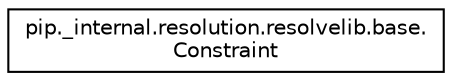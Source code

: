 digraph "Graphical Class Hierarchy"
{
 // LATEX_PDF_SIZE
  edge [fontname="Helvetica",fontsize="10",labelfontname="Helvetica",labelfontsize="10"];
  node [fontname="Helvetica",fontsize="10",shape=record];
  rankdir="LR";
  Node0 [label="pip._internal.resolution.resolvelib.base.\lConstraint",height=0.2,width=0.4,color="black", fillcolor="white", style="filled",URL="$d8/d15/classpip_1_1__internal_1_1resolution_1_1resolvelib_1_1base_1_1_constraint.html",tooltip=" "];
}
